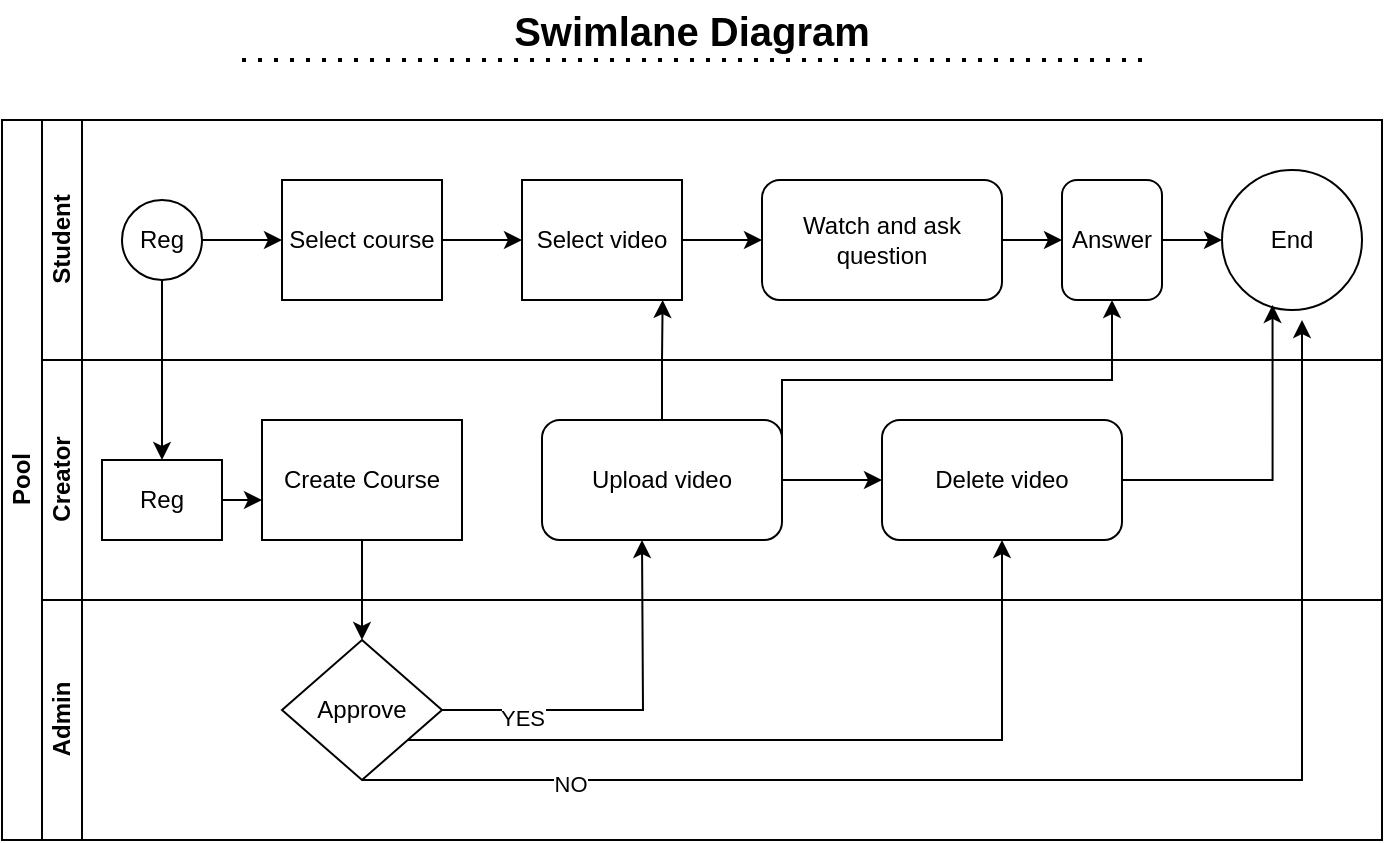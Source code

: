 <mxfile version="20.8.3" type="device"><diagram id="prtHgNgQTEPvFCAcTncT" name="Page-1"><mxGraphModel dx="1270" dy="685" grid="1" gridSize="10" guides="1" tooltips="1" connect="1" arrows="1" fold="1" page="1" pageScale="1" pageWidth="827" pageHeight="1169" math="0" shadow="0"><root><mxCell id="0"/><mxCell id="1" parent="0"/><mxCell id="dNxyNK7c78bLwvsdeMH5-19" value="Pool" style="swimlane;html=1;childLayout=stackLayout;resizeParent=1;resizeParentMax=0;horizontal=0;startSize=20;horizontalStack=0;" parent="1" vertex="1"><mxGeometry x="120" y="130" width="690" height="360" as="geometry"/></mxCell><mxCell id="dNxyNK7c78bLwvsdeMH5-20" value="Student&lt;br&gt;" style="swimlane;html=1;startSize=20;horizontal=0;" parent="dNxyNK7c78bLwvsdeMH5-19" vertex="1"><mxGeometry x="20" width="670" height="120" as="geometry"/></mxCell><mxCell id="dNxyNK7c78bLwvsdeMH5-25" value="" style="edgeStyle=orthogonalEdgeStyle;rounded=0;orthogonalLoop=1;jettySize=auto;html=1;" parent="dNxyNK7c78bLwvsdeMH5-20" source="dNxyNK7c78bLwvsdeMH5-23" target="dNxyNK7c78bLwvsdeMH5-24" edge="1"><mxGeometry relative="1" as="geometry"/></mxCell><mxCell id="dNxyNK7c78bLwvsdeMH5-23" value="Reg" style="ellipse;whiteSpace=wrap;html=1;" parent="dNxyNK7c78bLwvsdeMH5-20" vertex="1"><mxGeometry x="40" y="40" width="40" height="40" as="geometry"/></mxCell><mxCell id="LeXewlx-v9soBNq0FJ1s-23" style="edgeStyle=orthogonalEdgeStyle;rounded=0;orthogonalLoop=1;jettySize=auto;html=1;entryX=0;entryY=0.5;entryDx=0;entryDy=0;" edge="1" parent="dNxyNK7c78bLwvsdeMH5-20" source="dNxyNK7c78bLwvsdeMH5-24" target="dNxyNK7c78bLwvsdeMH5-30"><mxGeometry relative="1" as="geometry"/></mxCell><mxCell id="dNxyNK7c78bLwvsdeMH5-24" value="Select course" style="rounded=0;whiteSpace=wrap;html=1;fontFamily=Helvetica;fontSize=12;fontColor=#000000;align=center;" parent="dNxyNK7c78bLwvsdeMH5-20" vertex="1"><mxGeometry x="120" y="30" width="80" height="60" as="geometry"/></mxCell><mxCell id="dNxyNK7c78bLwvsdeMH5-33" value="" style="edgeStyle=orthogonalEdgeStyle;rounded=0;orthogonalLoop=1;jettySize=auto;html=1;endArrow=classic;endFill=1;" parent="dNxyNK7c78bLwvsdeMH5-20" source="dNxyNK7c78bLwvsdeMH5-30" edge="1"><mxGeometry relative="1" as="geometry"><mxPoint x="360" y="60" as="targetPoint"/></mxGeometry></mxCell><mxCell id="dNxyNK7c78bLwvsdeMH5-30" value="Select video" style="rounded=0;whiteSpace=wrap;html=1;fontFamily=Helvetica;fontSize=12;fontColor=#000000;align=center;" parent="dNxyNK7c78bLwvsdeMH5-20" vertex="1"><mxGeometry x="240" y="30" width="80" height="60" as="geometry"/></mxCell><mxCell id="LeXewlx-v9soBNq0FJ1s-27" style="edgeStyle=orthogonalEdgeStyle;rounded=0;orthogonalLoop=1;jettySize=auto;html=1;entryX=0;entryY=0.5;entryDx=0;entryDy=0;" edge="1" parent="dNxyNK7c78bLwvsdeMH5-20" source="LeXewlx-v9soBNq0FJ1s-24" target="LeXewlx-v9soBNq0FJ1s-25"><mxGeometry relative="1" as="geometry"/></mxCell><mxCell id="LeXewlx-v9soBNq0FJ1s-24" value="Watch and ask question" style="rounded=1;whiteSpace=wrap;html=1;" vertex="1" parent="dNxyNK7c78bLwvsdeMH5-20"><mxGeometry x="360" y="30" width="120" height="60" as="geometry"/></mxCell><mxCell id="LeXewlx-v9soBNq0FJ1s-30" style="edgeStyle=orthogonalEdgeStyle;rounded=0;orthogonalLoop=1;jettySize=auto;html=1;exitX=1;exitY=0.5;exitDx=0;exitDy=0;" edge="1" parent="dNxyNK7c78bLwvsdeMH5-20" source="LeXewlx-v9soBNq0FJ1s-25" target="LeXewlx-v9soBNq0FJ1s-28"><mxGeometry relative="1" as="geometry"/></mxCell><mxCell id="LeXewlx-v9soBNq0FJ1s-25" value="Answer" style="rounded=1;whiteSpace=wrap;html=1;" vertex="1" parent="dNxyNK7c78bLwvsdeMH5-20"><mxGeometry x="510" y="30" width="50" height="60" as="geometry"/></mxCell><mxCell id="LeXewlx-v9soBNq0FJ1s-28" value="End" style="ellipse;whiteSpace=wrap;html=1;aspect=fixed;" vertex="1" parent="dNxyNK7c78bLwvsdeMH5-20"><mxGeometry x="590" y="25" width="70" height="70" as="geometry"/></mxCell><mxCell id="dNxyNK7c78bLwvsdeMH5-21" value="Creator&lt;br&gt;" style="swimlane;html=1;startSize=20;horizontal=0;" parent="dNxyNK7c78bLwvsdeMH5-19" vertex="1"><mxGeometry x="20" y="120" width="670" height="120" as="geometry"/></mxCell><mxCell id="dNxyNK7c78bLwvsdeMH5-26" value="Create Course" style="rounded=0;whiteSpace=wrap;html=1;fontFamily=Helvetica;fontSize=12;fontColor=#000000;align=center;" parent="dNxyNK7c78bLwvsdeMH5-21" vertex="1"><mxGeometry x="110" y="30" width="100" height="60" as="geometry"/></mxCell><mxCell id="LeXewlx-v9soBNq0FJ1s-5" value="Reg" style="rounded=0;whiteSpace=wrap;html=1;" vertex="1" parent="dNxyNK7c78bLwvsdeMH5-21"><mxGeometry x="30" y="50" width="60" height="40" as="geometry"/></mxCell><mxCell id="LeXewlx-v9soBNq0FJ1s-37" style="edgeStyle=orthogonalEdgeStyle;rounded=0;orthogonalLoop=1;jettySize=auto;html=1;exitX=1;exitY=0.5;exitDx=0;exitDy=0;entryX=0;entryY=0.5;entryDx=0;entryDy=0;" edge="1" parent="dNxyNK7c78bLwvsdeMH5-21" source="LeXewlx-v9soBNq0FJ1s-19" target="LeXewlx-v9soBNq0FJ1s-36"><mxGeometry relative="1" as="geometry"/></mxCell><mxCell id="LeXewlx-v9soBNq0FJ1s-19" value="Upload video" style="rounded=1;whiteSpace=wrap;html=1;" vertex="1" parent="dNxyNK7c78bLwvsdeMH5-21"><mxGeometry x="250" y="30" width="120" height="60" as="geometry"/></mxCell><mxCell id="LeXewlx-v9soBNq0FJ1s-36" value="Delete video" style="rounded=1;whiteSpace=wrap;html=1;" vertex="1" parent="dNxyNK7c78bLwvsdeMH5-21"><mxGeometry x="420" y="30" width="120" height="60" as="geometry"/></mxCell><mxCell id="dNxyNK7c78bLwvsdeMH5-22" value="Admin" style="swimlane;html=1;startSize=20;horizontal=0;" parent="dNxyNK7c78bLwvsdeMH5-19" vertex="1"><mxGeometry x="20" y="240" width="670" height="120" as="geometry"/></mxCell><mxCell id="LeXewlx-v9soBNq0FJ1s-13" value="Approve" style="rhombus;whiteSpace=wrap;html=1;" vertex="1" parent="dNxyNK7c78bLwvsdeMH5-22"><mxGeometry x="120" y="20" width="80" height="70" as="geometry"/></mxCell><mxCell id="LeXewlx-v9soBNq0FJ1s-14" style="edgeStyle=orthogonalEdgeStyle;rounded=0;orthogonalLoop=1;jettySize=auto;html=1;" edge="1" parent="dNxyNK7c78bLwvsdeMH5-19" source="dNxyNK7c78bLwvsdeMH5-26" target="LeXewlx-v9soBNq0FJ1s-13"><mxGeometry relative="1" as="geometry"/></mxCell><mxCell id="LeXewlx-v9soBNq0FJ1s-33" style="edgeStyle=orthogonalEdgeStyle;rounded=0;orthogonalLoop=1;jettySize=auto;html=1;exitX=0.5;exitY=0;exitDx=0;exitDy=0;entryX=0.879;entryY=1;entryDx=0;entryDy=0;entryPerimeter=0;" edge="1" parent="dNxyNK7c78bLwvsdeMH5-19" source="LeXewlx-v9soBNq0FJ1s-19" target="dNxyNK7c78bLwvsdeMH5-30"><mxGeometry relative="1" as="geometry"><mxPoint x="330.333" y="100" as="targetPoint"/></mxGeometry></mxCell><mxCell id="LeXewlx-v9soBNq0FJ1s-35" style="edgeStyle=orthogonalEdgeStyle;rounded=0;orthogonalLoop=1;jettySize=auto;html=1;exitX=1;exitY=0.5;exitDx=0;exitDy=0;entryX=0.5;entryY=1;entryDx=0;entryDy=0;" edge="1" parent="dNxyNK7c78bLwvsdeMH5-19" source="LeXewlx-v9soBNq0FJ1s-19" target="LeXewlx-v9soBNq0FJ1s-25"><mxGeometry relative="1" as="geometry"><Array as="points"><mxPoint x="390" y="130"/><mxPoint x="555" y="130"/></Array></mxGeometry></mxCell><mxCell id="LeXewlx-v9soBNq0FJ1s-40" style="edgeStyle=orthogonalEdgeStyle;rounded=0;orthogonalLoop=1;jettySize=auto;html=1;entryX=0.361;entryY=0.964;entryDx=0;entryDy=0;entryPerimeter=0;" edge="1" parent="dNxyNK7c78bLwvsdeMH5-19" source="LeXewlx-v9soBNq0FJ1s-36" target="LeXewlx-v9soBNq0FJ1s-28"><mxGeometry relative="1" as="geometry"/></mxCell><mxCell id="LeXewlx-v9soBNq0FJ1s-4" style="edgeStyle=orthogonalEdgeStyle;rounded=0;orthogonalLoop=1;jettySize=auto;html=1;" edge="1" parent="1" source="dNxyNK7c78bLwvsdeMH5-23"><mxGeometry relative="1" as="geometry"><mxPoint x="200" y="300.0" as="targetPoint"/></mxGeometry></mxCell><mxCell id="LeXewlx-v9soBNq0FJ1s-12" style="edgeStyle=orthogonalEdgeStyle;rounded=0;orthogonalLoop=1;jettySize=auto;html=1;exitX=1;exitY=0.5;exitDx=0;exitDy=0;" edge="1" parent="1" source="LeXewlx-v9soBNq0FJ1s-5"><mxGeometry relative="1" as="geometry"><mxPoint x="250" y="319.833" as="targetPoint"/></mxGeometry></mxCell><mxCell id="LeXewlx-v9soBNq0FJ1s-17" style="edgeStyle=orthogonalEdgeStyle;rounded=0;orthogonalLoop=1;jettySize=auto;html=1;exitX=0.5;exitY=1;exitDx=0;exitDy=0;" edge="1" parent="1" source="LeXewlx-v9soBNq0FJ1s-13"><mxGeometry relative="1" as="geometry"><mxPoint x="770" y="230" as="targetPoint"/><mxPoint x="310" y="460" as="sourcePoint"/><Array as="points"><mxPoint x="770" y="460"/></Array></mxGeometry></mxCell><mxCell id="LeXewlx-v9soBNq0FJ1s-18" value="NO" style="edgeLabel;html=1;align=center;verticalAlign=middle;resizable=0;points=[];" vertex="1" connectable="0" parent="LeXewlx-v9soBNq0FJ1s-17"><mxGeometry x="-0.705" y="-2" relative="1" as="geometry"><mxPoint as="offset"/></mxGeometry></mxCell><mxCell id="LeXewlx-v9soBNq0FJ1s-31" style="edgeStyle=orthogonalEdgeStyle;rounded=0;orthogonalLoop=1;jettySize=auto;html=1;exitX=1;exitY=0.5;exitDx=0;exitDy=0;" edge="1" parent="1" source="LeXewlx-v9soBNq0FJ1s-13"><mxGeometry relative="1" as="geometry"><mxPoint x="440" y="340.0" as="targetPoint"/></mxGeometry></mxCell><mxCell id="LeXewlx-v9soBNq0FJ1s-32" value="YES" style="edgeLabel;html=1;align=center;verticalAlign=middle;resizable=0;points=[];" vertex="1" connectable="0" parent="LeXewlx-v9soBNq0FJ1s-31"><mxGeometry x="-0.571" y="-4" relative="1" as="geometry"><mxPoint as="offset"/></mxGeometry></mxCell><mxCell id="LeXewlx-v9soBNq0FJ1s-38" style="edgeStyle=orthogonalEdgeStyle;rounded=0;orthogonalLoop=1;jettySize=auto;html=1;" edge="1" parent="1" source="LeXewlx-v9soBNq0FJ1s-13"><mxGeometry relative="1" as="geometry"><mxPoint x="620" y="340.0" as="targetPoint"/><Array as="points"><mxPoint x="620" y="440"/></Array></mxGeometry></mxCell><mxCell id="LeXewlx-v9soBNq0FJ1s-41" value="&lt;b&gt;&lt;font style=&quot;font-size: 20px;&quot;&gt;Swimlane Diagram&lt;/font&gt;&lt;/b&gt;" style="text;html=1;strokeColor=none;fillColor=none;align=center;verticalAlign=middle;whiteSpace=wrap;rounded=0;" vertex="1" parent="1"><mxGeometry x="307" y="70" width="316" height="30" as="geometry"/></mxCell><mxCell id="LeXewlx-v9soBNq0FJ1s-42" value="" style="endArrow=none;dashed=1;html=1;dashPattern=1 3;strokeWidth=2;rounded=0;fontSize=20;" edge="1" parent="1"><mxGeometry width="50" height="50" relative="1" as="geometry"><mxPoint x="240" y="100" as="sourcePoint"/><mxPoint x="690" y="100" as="targetPoint"/></mxGeometry></mxCell></root></mxGraphModel></diagram></mxfile>